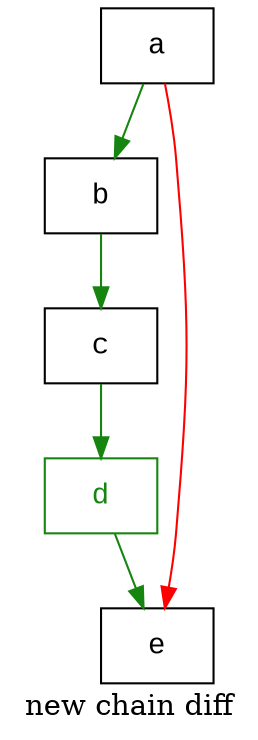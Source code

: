 digraph D {
    label="new chain diff";
    
    node1 [fontname="Courier New",shape="rectangle",label="a"]
    
    node2 [fontname="Courier New",shape="rectangle",label="b"]
    
    node3 [fontname="Courier New",shape="rectangle",label="c"]
    
    node4 [color="#158510",fontcolor="#158510",fontname="Courier New",shape="rectangle",label="d"]
    
    node5 [fontname="Courier New",shape="rectangle",label="e"]
    
    node1 -> node2 [color="#158510",]
    node1 -> node5 [color="#ff0000",]
    node2 -> node3 [color="#158510",]
    node3 -> node4 [color="#158510",]
    node4 -> node5 [color="#158510",]
}
